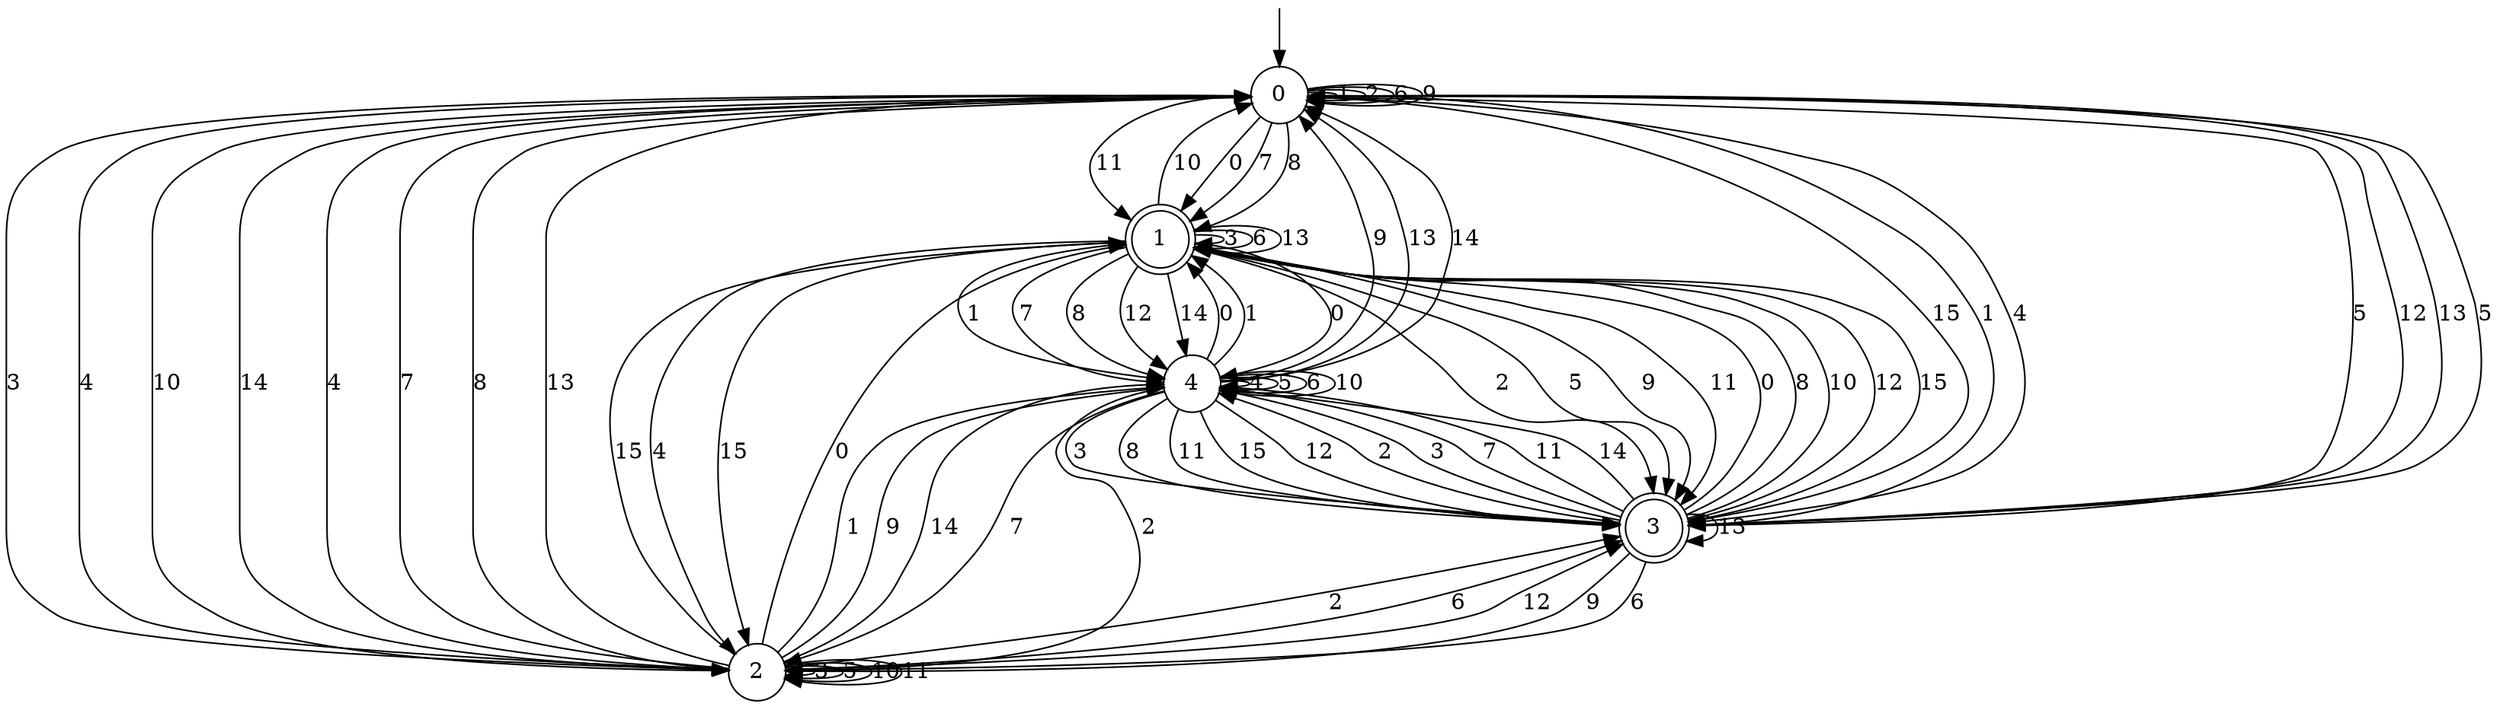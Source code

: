 digraph g {

	s0 [shape="circle" label="0"];
	s1 [shape="doublecircle" label="1"];
	s2 [shape="circle" label="2"];
	s3 [shape="doublecircle" label="3"];
	s4 [shape="circle" label="4"];
	s0 -> s1 [label="0"];
	s0 -> s0 [label="1"];
	s0 -> s0 [label="2"];
	s0 -> s2 [label="3"];
	s0 -> s2 [label="4"];
	s0 -> s3 [label="5"];
	s0 -> s0 [label="6"];
	s0 -> s1 [label="7"];
	s0 -> s1 [label="8"];
	s0 -> s0 [label="9"];
	s0 -> s2 [label="10"];
	s0 -> s1 [label="11"];
	s0 -> s3 [label="12"];
	s0 -> s3 [label="13"];
	s0 -> s2 [label="14"];
	s0 -> s3 [label="15"];
	s1 -> s4 [label="0"];
	s1 -> s4 [label="1"];
	s1 -> s3 [label="2"];
	s1 -> s1 [label="3"];
	s1 -> s2 [label="4"];
	s1 -> s3 [label="5"];
	s1 -> s1 [label="6"];
	s1 -> s4 [label="7"];
	s1 -> s4 [label="8"];
	s1 -> s3 [label="9"];
	s1 -> s0 [label="10"];
	s1 -> s3 [label="11"];
	s1 -> s4 [label="12"];
	s1 -> s1 [label="13"];
	s1 -> s4 [label="14"];
	s1 -> s2 [label="15"];
	s2 -> s1 [label="0"];
	s2 -> s4 [label="1"];
	s2 -> s3 [label="2"];
	s2 -> s2 [label="3"];
	s2 -> s0 [label="4"];
	s2 -> s2 [label="5"];
	s2 -> s3 [label="6"];
	s2 -> s0 [label="7"];
	s2 -> s0 [label="8"];
	s2 -> s4 [label="9"];
	s2 -> s2 [label="10"];
	s2 -> s2 [label="11"];
	s2 -> s3 [label="12"];
	s2 -> s0 [label="13"];
	s2 -> s4 [label="14"];
	s2 -> s1 [label="15"];
	s3 -> s1 [label="0"];
	s3 -> s0 [label="1"];
	s3 -> s4 [label="2"];
	s3 -> s4 [label="3"];
	s3 -> s0 [label="4"];
	s3 -> s0 [label="5"];
	s3 -> s2 [label="6"];
	s3 -> s4 [label="7"];
	s3 -> s1 [label="8"];
	s3 -> s2 [label="9"];
	s3 -> s1 [label="10"];
	s3 -> s4 [label="11"];
	s3 -> s1 [label="12"];
	s3 -> s3 [label="13"];
	s3 -> s4 [label="14"];
	s3 -> s1 [label="15"];
	s4 -> s1 [label="0"];
	s4 -> s1 [label="1"];
	s4 -> s2 [label="2"];
	s4 -> s3 [label="3"];
	s4 -> s4 [label="4"];
	s4 -> s4 [label="5"];
	s4 -> s4 [label="6"];
	s4 -> s2 [label="7"];
	s4 -> s3 [label="8"];
	s4 -> s0 [label="9"];
	s4 -> s4 [label="10"];
	s4 -> s3 [label="11"];
	s4 -> s3 [label="12"];
	s4 -> s0 [label="13"];
	s4 -> s0 [label="14"];
	s4 -> s3 [label="15"];

__start0 [label="" shape="none" width="0" height="0"];
__start0 -> s0;

}
